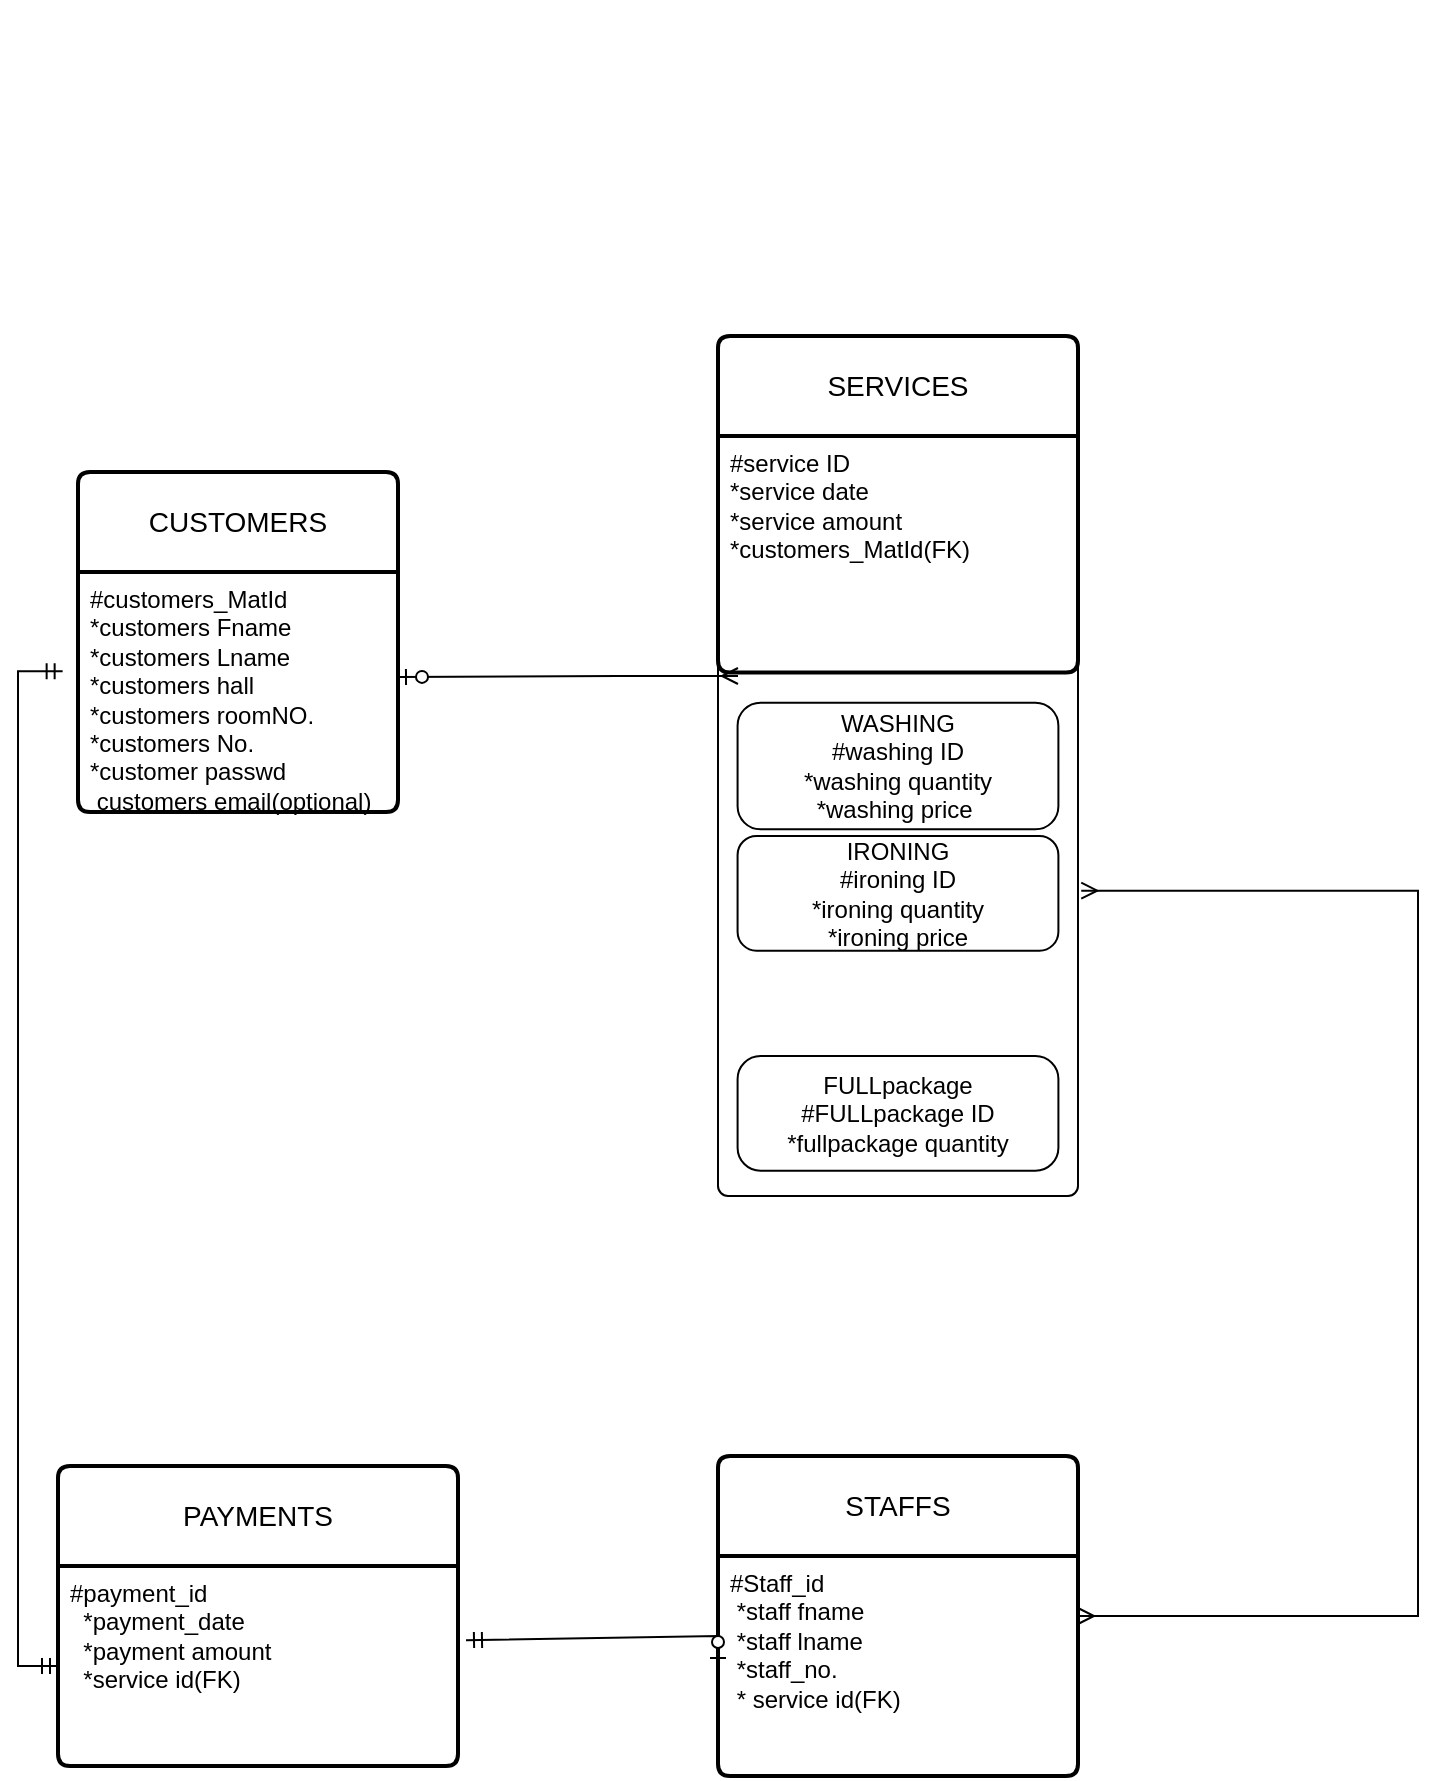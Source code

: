 <mxfile version="22.1.3" type="device">
  <diagram id="C5RBs43oDa-KdzZeNtuy" name="Page-1">
    <mxGraphModel dx="2025" dy="3928" grid="1" gridSize="10" guides="1" tooltips="1" connect="1" arrows="1" fold="1" page="1" pageScale="1" pageWidth="827" pageHeight="1169" math="0" shadow="0">
      <root>
        <mxCell id="WIyWlLk6GJQsqaUBKTNV-0" />
        <mxCell id="WIyWlLk6GJQsqaUBKTNV-1" parent="WIyWlLk6GJQsqaUBKTNV-0" />
        <mxCell id="zNEdwkCFtSlPUF-IEOft-18" value="CUSTOMERS" style="swimlane;childLayout=stackLayout;horizontal=1;startSize=50;horizontalStack=0;rounded=1;fontSize=14;fontStyle=0;strokeWidth=2;resizeParent=0;resizeLast=1;shadow=0;dashed=0;align=center;arcSize=4;whiteSpace=wrap;html=1;" parent="WIyWlLk6GJQsqaUBKTNV-1" vertex="1">
          <mxGeometry x="10" y="-2922" width="160" height="170" as="geometry" />
        </mxCell>
        <mxCell id="zNEdwkCFtSlPUF-IEOft-19" value="#customers_MatId&lt;br&gt;*customers Fname&lt;br&gt;*customers Lname&amp;nbsp;&lt;br&gt;*customers hall&lt;br&gt;*customers roomNO.&lt;br style=&quot;border-color: var(--border-color);&quot;&gt;&lt;span style=&quot;&quot;&gt;*customers No.&lt;br&gt;&lt;/span&gt;*customer passwd&lt;br style=&quot;border-color: var(--border-color);&quot;&gt;&lt;span style=&quot;&quot;&gt;&amp;nbsp;customers email(optional)&lt;/span&gt;" style="align=left;strokeColor=none;fillColor=none;spacingLeft=4;fontSize=12;verticalAlign=top;resizable=0;rotatable=0;part=1;html=1;" parent="zNEdwkCFtSlPUF-IEOft-18" vertex="1">
          <mxGeometry y="50" width="160" height="120" as="geometry" />
        </mxCell>
        <mxCell id="zNEdwkCFtSlPUF-IEOft-20" value="" style="rounded=1;absoluteArcSize=1;html=1;arcSize=10;direction=south;" parent="WIyWlLk6GJQsqaUBKTNV-1" vertex="1">
          <mxGeometry x="330" y="-2990" width="180" height="430" as="geometry" />
        </mxCell>
        <mxCell id="zNEdwkCFtSlPUF-IEOft-21" value="" style="html=1;shape=mxgraph.er.anchor;whiteSpace=wrap;" parent="zNEdwkCFtSlPUF-IEOft-20" vertex="1">
          <mxGeometry y="-167.222" width="180" height="430.0" as="geometry" />
        </mxCell>
        <mxCell id="zNEdwkCFtSlPUF-IEOft-22" value="WASHING&lt;br&gt;#washing ID&lt;br&gt;*washing quantity&lt;br&gt;*washing price&amp;nbsp;" style="rounded=1;absoluteArcSize=1;html=1;arcSize=23;whiteSpace=wrap;points=[];strokeColor=inherit;fillColor=inherit;direction=south;" parent="zNEdwkCFtSlPUF-IEOft-20" vertex="1">
          <mxGeometry x="9.79" y="183.323" width="160.412" height="63.353" as="geometry" />
        </mxCell>
        <mxCell id="zNEdwkCFtSlPUF-IEOft-17" value="IRONING&lt;br&gt;#ironing ID&lt;br&gt;*ironing quantity&lt;br&gt;*ironing price" style="rounded=1;absoluteArcSize=1;html=1;arcSize=19;whiteSpace=wrap;points=[];strokeColor=inherit;fillColor=inherit;direction=south;" parent="zNEdwkCFtSlPUF-IEOft-20" vertex="1">
          <mxGeometry x="9.79" y="250" width="160.412" height="57.333" as="geometry" />
        </mxCell>
        <mxCell id="zNEdwkCFtSlPUF-IEOft-25" value="SERVICES" style="swimlane;childLayout=stackLayout;horizontal=1;startSize=50;horizontalStack=0;rounded=1;fontSize=14;fontStyle=0;strokeWidth=2;resizeParent=0;resizeLast=1;shadow=0;dashed=0;align=center;arcSize=4;whiteSpace=wrap;html=1;" parent="zNEdwkCFtSlPUF-IEOft-20" vertex="1">
          <mxGeometry width="180" height="168.261" as="geometry" />
        </mxCell>
        <mxCell id="zNEdwkCFtSlPUF-IEOft-26" value="#service ID&lt;br&gt;*service date&amp;nbsp;&lt;br&gt;*service amount&lt;br&gt;*customers_MatId(FK)" style="align=left;strokeColor=none;fillColor=none;spacingLeft=4;fontSize=12;verticalAlign=top;resizable=0;rotatable=0;part=1;html=1;" parent="zNEdwkCFtSlPUF-IEOft-25" vertex="1">
          <mxGeometry y="50" width="180" height="118.261" as="geometry" />
        </mxCell>
        <mxCell id="zNEdwkCFtSlPUF-IEOft-27" value="FULLpackage&lt;br&gt;#FULLpackage ID&lt;br&gt;*fullpackage quantity" style="rounded=1;absoluteArcSize=1;html=1;arcSize=23;whiteSpace=wrap;points=[];strokeColor=inherit;fillColor=inherit;direction=south;" parent="zNEdwkCFtSlPUF-IEOft-20" vertex="1">
          <mxGeometry x="9.79" y="359.997" width="160.412" height="57.333" as="geometry" />
        </mxCell>
        <mxCell id="zNEdwkCFtSlPUF-IEOft-33" value="STAFFS" style="swimlane;childLayout=stackLayout;horizontal=1;startSize=50;horizontalStack=0;rounded=1;fontSize=14;fontStyle=0;strokeWidth=2;resizeParent=0;resizeLast=1;shadow=0;dashed=0;align=center;arcSize=4;whiteSpace=wrap;html=1;" parent="WIyWlLk6GJQsqaUBKTNV-1" vertex="1">
          <mxGeometry x="330" y="-2430" width="180" height="160" as="geometry" />
        </mxCell>
        <mxCell id="zNEdwkCFtSlPUF-IEOft-34" value="#Staff_id&lt;br&gt;&amp;nbsp;*staff fname&lt;br&gt;&amp;nbsp;*staff lname&lt;br&gt;&amp;nbsp;*staff_no.&lt;br&gt;&amp;nbsp;* service id(FK)" style="align=left;strokeColor=none;fillColor=none;spacingLeft=4;fontSize=12;verticalAlign=top;resizable=0;rotatable=0;part=1;html=1;" parent="zNEdwkCFtSlPUF-IEOft-33" vertex="1">
          <mxGeometry y="50" width="180" height="110" as="geometry" />
        </mxCell>
        <mxCell id="zNEdwkCFtSlPUF-IEOft-35" value="PAYMENTS" style="swimlane;childLayout=stackLayout;horizontal=1;startSize=50;horizontalStack=0;rounded=1;fontSize=14;fontStyle=0;strokeWidth=2;resizeParent=0;resizeLast=1;shadow=0;dashed=0;align=center;arcSize=4;whiteSpace=wrap;html=1;" parent="WIyWlLk6GJQsqaUBKTNV-1" vertex="1">
          <mxGeometry y="-2425" width="200" height="150" as="geometry" />
        </mxCell>
        <mxCell id="zNEdwkCFtSlPUF-IEOft-36" value="#payment_id&lt;br&gt;&amp;nbsp; *payment_date&lt;br&gt;&amp;nbsp; *payment amount&lt;br&gt;&amp;nbsp; *service id(FK)" style="align=left;strokeColor=none;fillColor=none;spacingLeft=4;fontSize=12;verticalAlign=top;resizable=0;rotatable=0;part=1;html=1;" parent="zNEdwkCFtSlPUF-IEOft-35" vertex="1">
          <mxGeometry y="50" width="200" height="100" as="geometry" />
        </mxCell>
        <mxCell id="zNEdwkCFtSlPUF-IEOft-41" value="" style="fontSize=12;html=1;endArrow=ERzeroToOne;endFill=1;rounded=0;entryX=1;entryY=0.25;entryDx=0;entryDy=0;" parent="WIyWlLk6GJQsqaUBKTNV-1" edge="1">
          <mxGeometry width="100" height="100" relative="1" as="geometry">
            <mxPoint x="280" y="-2820" as="sourcePoint" />
            <mxPoint x="170.0" y="-2819.5" as="targetPoint" />
          </mxGeometry>
        </mxCell>
        <mxCell id="zNEdwkCFtSlPUF-IEOft-42" value="" style="fontSize=12;html=1;endArrow=ERmany;rounded=0;" parent="WIyWlLk6GJQsqaUBKTNV-1" edge="1">
          <mxGeometry width="100" height="100" relative="1" as="geometry">
            <mxPoint x="280" y="-2820" as="sourcePoint" />
            <mxPoint x="340" y="-2820" as="targetPoint" />
          </mxGeometry>
        </mxCell>
        <mxCell id="zNEdwkCFtSlPUF-IEOft-43" value="" style="edgeStyle=elbowEdgeStyle;fontSize=12;html=1;endArrow=ERmandOne;startArrow=ERmandOne;rounded=0;entryX=-0.048;entryY=0.414;entryDx=0;entryDy=0;entryPerimeter=0;" parent="WIyWlLk6GJQsqaUBKTNV-1" source="zNEdwkCFtSlPUF-IEOft-36" target="zNEdwkCFtSlPUF-IEOft-19" edge="1">
          <mxGeometry width="100" height="100" relative="1" as="geometry">
            <mxPoint x="-10" y="620" as="sourcePoint" />
            <mxPoint x="20" y="210" as="targetPoint" />
            <Array as="points">
              <mxPoint x="-20" y="440" />
              <mxPoint x="-60" y="600" />
              <mxPoint x="-130" y="390" />
            </Array>
          </mxGeometry>
        </mxCell>
        <mxCell id="zNEdwkCFtSlPUF-IEOft-44" value="" style="fontSize=12;html=1;endArrow=ERzeroToOne;startArrow=ERmandOne;rounded=0;entryX=0;entryY=0.5;entryDx=0;entryDy=0;exitX=1.02;exitY=0.371;exitDx=0;exitDy=0;exitPerimeter=0;" parent="WIyWlLk6GJQsqaUBKTNV-1" source="zNEdwkCFtSlPUF-IEOft-36" target="zNEdwkCFtSlPUF-IEOft-34" edge="1">
          <mxGeometry width="100" height="100" relative="1" as="geometry">
            <mxPoint x="210" y="770" as="sourcePoint" />
            <mxPoint x="310" y="670" as="targetPoint" />
            <Array as="points">
              <mxPoint x="330" y="-2340" />
            </Array>
          </mxGeometry>
        </mxCell>
        <mxCell id="zNEdwkCFtSlPUF-IEOft-45" value="" style="edgeStyle=elbowEdgeStyle;fontSize=12;html=1;endArrow=ERmany;startArrow=ERmany;rounded=0;entryX=0.645;entryY=-0.009;entryDx=0;entryDy=0;entryPerimeter=0;exitX=1;exitY=0.5;exitDx=0;exitDy=0;" parent="WIyWlLk6GJQsqaUBKTNV-1" source="zNEdwkCFtSlPUF-IEOft-33" target="zNEdwkCFtSlPUF-IEOft-20" edge="1">
          <mxGeometry width="100" height="100" relative="1" as="geometry">
            <mxPoint x="760" y="720" as="sourcePoint" />
            <mxPoint x="730" y="390" as="targetPoint" />
            <Array as="points">
              <mxPoint x="680" y="-2640" />
              <mxPoint x="620" y="570" />
              <mxPoint x="650" y="540" />
            </Array>
          </mxGeometry>
        </mxCell>
      </root>
    </mxGraphModel>
  </diagram>
</mxfile>
